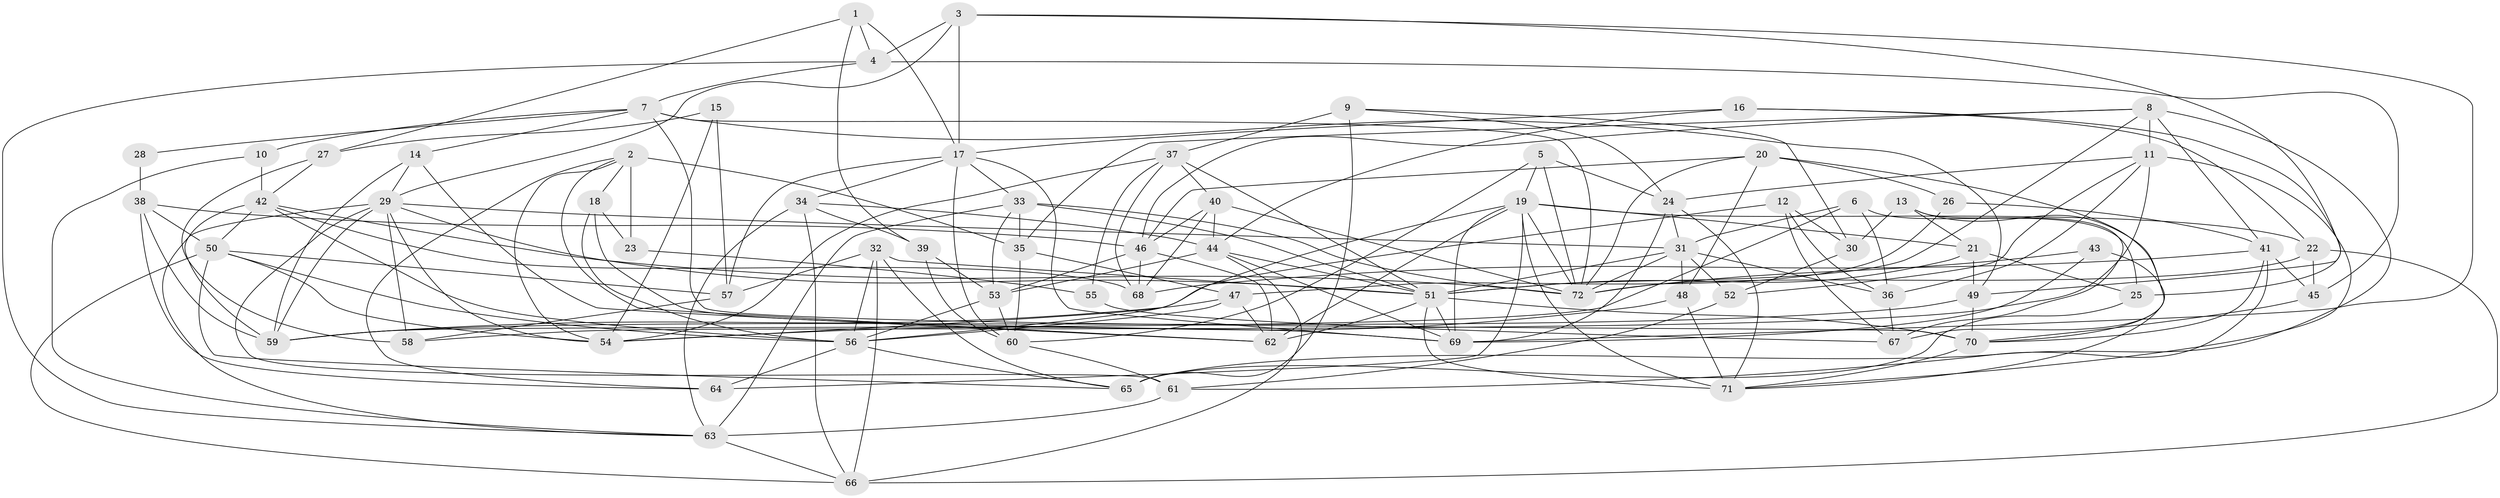 // original degree distribution, {3: 0.3006993006993007, 5: 0.18181818181818182, 4: 0.2867132867132867, 6: 0.11888111888111888, 7: 0.02097902097902098, 2: 0.09090909090909091}
// Generated by graph-tools (version 1.1) at 2025/02/03/09/25 03:02:13]
// undirected, 72 vertices, 196 edges
graph export_dot {
graph [start="1"]
  node [color=gray90,style=filled];
  1;
  2;
  3;
  4;
  5;
  6;
  7;
  8;
  9;
  10;
  11;
  12;
  13;
  14;
  15;
  16;
  17;
  18;
  19;
  20;
  21;
  22;
  23;
  24;
  25;
  26;
  27;
  28;
  29;
  30;
  31;
  32;
  33;
  34;
  35;
  36;
  37;
  38;
  39;
  40;
  41;
  42;
  43;
  44;
  45;
  46;
  47;
  48;
  49;
  50;
  51;
  52;
  53;
  54;
  55;
  56;
  57;
  58;
  59;
  60;
  61;
  62;
  63;
  64;
  65;
  66;
  67;
  68;
  69;
  70;
  71;
  72;
  1 -- 4 [weight=1.0];
  1 -- 17 [weight=1.0];
  1 -- 27 [weight=1.0];
  1 -- 39 [weight=1.0];
  2 -- 18 [weight=1.0];
  2 -- 23 [weight=1.0];
  2 -- 35 [weight=1.0];
  2 -- 54 [weight=1.0];
  2 -- 62 [weight=1.0];
  2 -- 64 [weight=1.0];
  3 -- 4 [weight=1.0];
  3 -- 17 [weight=1.0];
  3 -- 29 [weight=1.0];
  3 -- 49 [weight=1.0];
  3 -- 69 [weight=1.0];
  4 -- 7 [weight=1.0];
  4 -- 45 [weight=1.0];
  4 -- 63 [weight=1.0];
  5 -- 19 [weight=1.0];
  5 -- 24 [weight=1.0];
  5 -- 60 [weight=1.0];
  5 -- 72 [weight=1.0];
  6 -- 25 [weight=1.0];
  6 -- 31 [weight=1.0];
  6 -- 36 [weight=1.0];
  6 -- 59 [weight=1.0];
  7 -- 10 [weight=1.0];
  7 -- 14 [weight=1.0];
  7 -- 28 [weight=1.0];
  7 -- 49 [weight=1.0];
  7 -- 70 [weight=2.0];
  7 -- 72 [weight=1.0];
  8 -- 11 [weight=1.0];
  8 -- 35 [weight=1.0];
  8 -- 41 [weight=1.0];
  8 -- 46 [weight=1.0];
  8 -- 51 [weight=1.0];
  8 -- 65 [weight=2.0];
  9 -- 24 [weight=1.0];
  9 -- 30 [weight=1.0];
  9 -- 37 [weight=1.0];
  9 -- 65 [weight=2.0];
  10 -- 42 [weight=1.0];
  10 -- 63 [weight=1.0];
  11 -- 24 [weight=1.0];
  11 -- 36 [weight=1.0];
  11 -- 52 [weight=1.0];
  11 -- 58 [weight=2.0];
  11 -- 71 [weight=1.0];
  12 -- 30 [weight=1.0];
  12 -- 36 [weight=1.0];
  12 -- 54 [weight=1.0];
  12 -- 67 [weight=1.0];
  13 -- 21 [weight=1.0];
  13 -- 30 [weight=1.0];
  13 -- 67 [weight=1.0];
  13 -- 70 [weight=1.0];
  14 -- 29 [weight=1.0];
  14 -- 59 [weight=1.0];
  14 -- 62 [weight=1.0];
  15 -- 27 [weight=1.0];
  15 -- 54 [weight=1.0];
  15 -- 57 [weight=1.0];
  16 -- 17 [weight=1.0];
  16 -- 22 [weight=1.0];
  16 -- 25 [weight=1.0];
  16 -- 44 [weight=1.0];
  17 -- 33 [weight=1.0];
  17 -- 34 [weight=1.0];
  17 -- 57 [weight=1.0];
  17 -- 60 [weight=1.0];
  17 -- 69 [weight=1.0];
  18 -- 23 [weight=1.0];
  18 -- 56 [weight=1.0];
  18 -- 69 [weight=1.0];
  19 -- 21 [weight=1.0];
  19 -- 22 [weight=1.0];
  19 -- 56 [weight=1.0];
  19 -- 62 [weight=1.0];
  19 -- 64 [weight=1.0];
  19 -- 69 [weight=1.0];
  19 -- 71 [weight=1.0];
  19 -- 72 [weight=1.0];
  20 -- 26 [weight=1.0];
  20 -- 46 [weight=1.0];
  20 -- 48 [weight=1.0];
  20 -- 67 [weight=2.0];
  20 -- 72 [weight=1.0];
  21 -- 25 [weight=1.0];
  21 -- 49 [weight=1.0];
  21 -- 51 [weight=2.0];
  22 -- 45 [weight=1.0];
  22 -- 66 [weight=1.0];
  22 -- 72 [weight=1.0];
  23 -- 55 [weight=1.0];
  24 -- 31 [weight=1.0];
  24 -- 69 [weight=1.0];
  24 -- 71 [weight=1.0];
  25 -- 65 [weight=1.0];
  26 -- 41 [weight=2.0];
  26 -- 47 [weight=1.0];
  27 -- 42 [weight=1.0];
  27 -- 58 [weight=1.0];
  28 -- 38 [weight=2.0];
  29 -- 31 [weight=1.0];
  29 -- 51 [weight=1.0];
  29 -- 54 [weight=1.0];
  29 -- 58 [weight=3.0];
  29 -- 59 [weight=1.0];
  29 -- 61 [weight=1.0];
  29 -- 63 [weight=1.0];
  30 -- 52 [weight=1.0];
  31 -- 36 [weight=1.0];
  31 -- 48 [weight=1.0];
  31 -- 51 [weight=1.0];
  31 -- 52 [weight=1.0];
  31 -- 72 [weight=1.0];
  32 -- 51 [weight=1.0];
  32 -- 56 [weight=1.0];
  32 -- 57 [weight=1.0];
  32 -- 65 [weight=1.0];
  32 -- 66 [weight=1.0];
  33 -- 35 [weight=1.0];
  33 -- 51 [weight=1.0];
  33 -- 53 [weight=1.0];
  33 -- 63 [weight=1.0];
  33 -- 72 [weight=1.0];
  34 -- 39 [weight=1.0];
  34 -- 44 [weight=1.0];
  34 -- 63 [weight=1.0];
  34 -- 66 [weight=1.0];
  35 -- 47 [weight=1.0];
  35 -- 60 [weight=1.0];
  36 -- 67 [weight=1.0];
  37 -- 40 [weight=1.0];
  37 -- 51 [weight=1.0];
  37 -- 54 [weight=1.0];
  37 -- 55 [weight=1.0];
  37 -- 68 [weight=1.0];
  38 -- 46 [weight=1.0];
  38 -- 50 [weight=1.0];
  38 -- 59 [weight=1.0];
  38 -- 64 [weight=1.0];
  39 -- 53 [weight=1.0];
  39 -- 60 [weight=1.0];
  40 -- 44 [weight=2.0];
  40 -- 46 [weight=1.0];
  40 -- 68 [weight=1.0];
  40 -- 72 [weight=1.0];
  41 -- 45 [weight=1.0];
  41 -- 61 [weight=1.0];
  41 -- 68 [weight=1.0];
  41 -- 70 [weight=1.0];
  42 -- 50 [weight=2.0];
  42 -- 56 [weight=1.0];
  42 -- 59 [weight=1.0];
  42 -- 68 [weight=1.0];
  42 -- 72 [weight=1.0];
  43 -- 69 [weight=1.0];
  43 -- 71 [weight=1.0];
  43 -- 72 [weight=1.0];
  44 -- 51 [weight=1.0];
  44 -- 53 [weight=1.0];
  44 -- 66 [weight=1.0];
  44 -- 69 [weight=1.0];
  45 -- 70 [weight=1.0];
  46 -- 53 [weight=1.0];
  46 -- 62 [weight=1.0];
  46 -- 68 [weight=1.0];
  47 -- 56 [weight=1.0];
  47 -- 59 [weight=1.0];
  47 -- 62 [weight=1.0];
  48 -- 54 [weight=1.0];
  48 -- 71 [weight=1.0];
  49 -- 59 [weight=1.0];
  49 -- 70 [weight=1.0];
  50 -- 54 [weight=1.0];
  50 -- 56 [weight=1.0];
  50 -- 57 [weight=1.0];
  50 -- 65 [weight=1.0];
  50 -- 66 [weight=1.0];
  51 -- 62 [weight=2.0];
  51 -- 69 [weight=1.0];
  51 -- 70 [weight=1.0];
  51 -- 71 [weight=2.0];
  52 -- 61 [weight=1.0];
  53 -- 56 [weight=1.0];
  53 -- 60 [weight=1.0];
  55 -- 67 [weight=1.0];
  56 -- 64 [weight=1.0];
  56 -- 65 [weight=1.0];
  57 -- 58 [weight=1.0];
  60 -- 61 [weight=1.0];
  61 -- 63 [weight=2.0];
  63 -- 66 [weight=1.0];
  70 -- 71 [weight=1.0];
}
